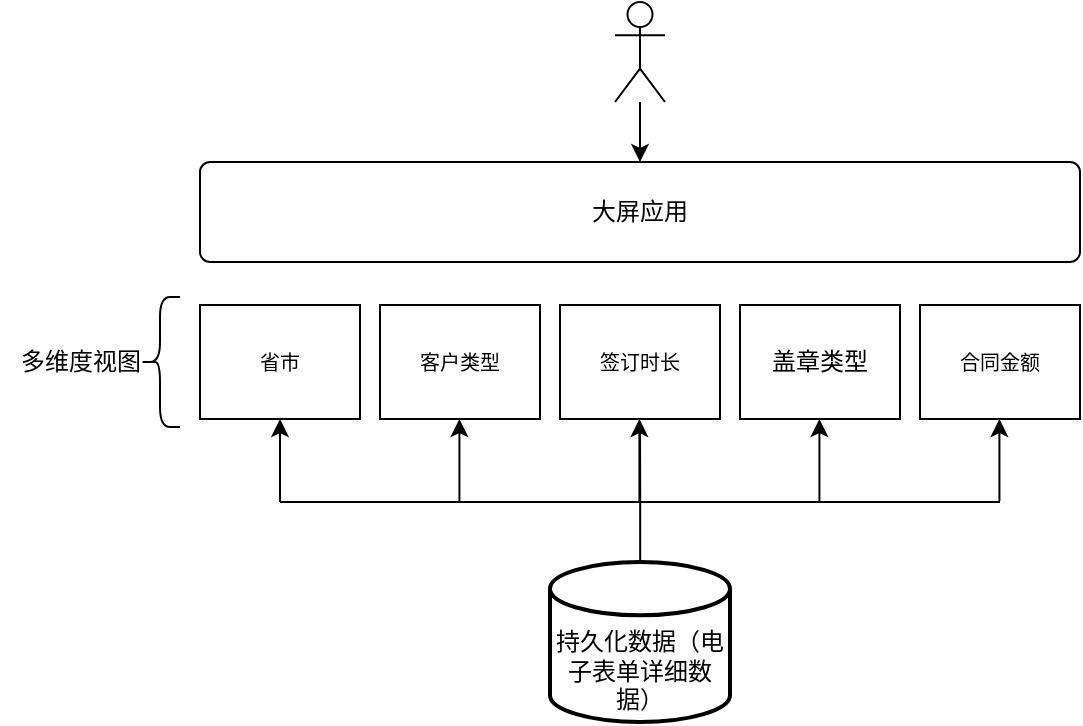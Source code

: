 <mxfile version="21.6.8" type="github">
  <diagram name="第 1 页" id="mQ3lnQ3-ki3XvPc0oN-1">
    <mxGraphModel dx="1383" dy="147" grid="1" gridSize="10" guides="1" tooltips="1" connect="1" arrows="1" fold="1" page="0" pageScale="1" pageWidth="827" pageHeight="1169" math="0" shadow="0">
      <root>
        <mxCell id="0" />
        <mxCell id="1" parent="0" />
        <mxCell id="ogM33iFTr1H0XMOo0KjC-43" value="" style="group" vertex="1" connectable="0" parent="1">
          <mxGeometry x="-370" y="580" width="540" height="360" as="geometry" />
        </mxCell>
        <mxCell id="ogM33iFTr1H0XMOo0KjC-1" value="" style="shape=umlActor;verticalLabelPosition=bottom;verticalAlign=top;html=1;outlineConnect=0;" vertex="1" parent="ogM33iFTr1H0XMOo0KjC-43">
          <mxGeometry x="307.5" width="25" height="50" as="geometry" />
        </mxCell>
        <mxCell id="ogM33iFTr1H0XMOo0KjC-3" value="&lt;br&gt;&lt;br&gt;持久化数据（电子表单详细数据）" style="strokeWidth=2;html=1;shape=mxgraph.flowchart.database;whiteSpace=wrap;" vertex="1" parent="ogM33iFTr1H0XMOo0KjC-43">
          <mxGeometry x="275" y="280" width="90" height="80" as="geometry" />
        </mxCell>
        <mxCell id="ogM33iFTr1H0XMOo0KjC-6" value="&lt;font style=&quot;font-size: 10px;&quot;&gt;省市&lt;/font&gt;" style="rounded=0;whiteSpace=wrap;html=1;" vertex="1" parent="ogM33iFTr1H0XMOo0KjC-43">
          <mxGeometry x="100" y="151.5" width="80" height="57" as="geometry" />
        </mxCell>
        <mxCell id="ogM33iFTr1H0XMOo0KjC-18" value="多维度视图" style="text;html=1;align=center;verticalAlign=middle;resizable=0;points=[];autosize=1;strokeColor=none;fillColor=none;" vertex="1" parent="ogM33iFTr1H0XMOo0KjC-43">
          <mxGeometry y="165" width="80" height="30" as="geometry" />
        </mxCell>
        <mxCell id="ogM33iFTr1H0XMOo0KjC-19" value="" style="shape=curlyBracket;whiteSpace=wrap;html=1;rounded=1;labelPosition=left;verticalLabelPosition=middle;align=right;verticalAlign=middle;" vertex="1" parent="ogM33iFTr1H0XMOo0KjC-43">
          <mxGeometry x="70" y="147.5" width="20" height="65" as="geometry" />
        </mxCell>
        <mxCell id="ogM33iFTr1H0XMOo0KjC-20" value="&lt;font style=&quot;font-size: 10px;&quot;&gt;客户类型&lt;/font&gt;" style="rounded=0;whiteSpace=wrap;html=1;" vertex="1" parent="ogM33iFTr1H0XMOo0KjC-43">
          <mxGeometry x="190" y="151.5" width="80" height="57" as="geometry" />
        </mxCell>
        <mxCell id="ogM33iFTr1H0XMOo0KjC-21" value="&lt;font style=&quot;font-size: 10px;&quot;&gt;签订时长&lt;/font&gt;" style="rounded=0;whiteSpace=wrap;html=1;" vertex="1" parent="ogM33iFTr1H0XMOo0KjC-43">
          <mxGeometry x="280" y="151.5" width="80" height="57" as="geometry" />
        </mxCell>
        <mxCell id="ogM33iFTr1H0XMOo0KjC-22" value="盖章类型" style="rounded=0;whiteSpace=wrap;html=1;" vertex="1" parent="ogM33iFTr1H0XMOo0KjC-43">
          <mxGeometry x="370" y="151.5" width="80" height="57" as="geometry" />
        </mxCell>
        <mxCell id="ogM33iFTr1H0XMOo0KjC-23" value="&lt;font style=&quot;font-size: 10px;&quot;&gt;合同金额&lt;/font&gt;" style="rounded=0;whiteSpace=wrap;html=1;" vertex="1" parent="ogM33iFTr1H0XMOo0KjC-43">
          <mxGeometry x="460" y="151.5" width="80" height="57" as="geometry" />
        </mxCell>
        <mxCell id="ogM33iFTr1H0XMOo0KjC-27" value="" style="endArrow=none;html=1;rounded=0;edgeStyle=elbowEdgeStyle;elbow=vertical;" edge="1" parent="ogM33iFTr1H0XMOo0KjC-43">
          <mxGeometry width="50" height="50" relative="1" as="geometry">
            <mxPoint x="140" y="250" as="sourcePoint" />
            <mxPoint x="500" y="250" as="targetPoint" />
          </mxGeometry>
        </mxCell>
        <mxCell id="ogM33iFTr1H0XMOo0KjC-29" value="" style="endArrow=classic;html=1;rounded=0;entryX=0.5;entryY=1;entryDx=0;entryDy=0;edgeStyle=elbowEdgeStyle;elbow=vertical;" edge="1" parent="ogM33iFTr1H0XMOo0KjC-43" target="ogM33iFTr1H0XMOo0KjC-6">
          <mxGeometry width="50" height="50" relative="1" as="geometry">
            <mxPoint x="140" y="250" as="sourcePoint" />
            <mxPoint x="165" y="220" as="targetPoint" />
          </mxGeometry>
        </mxCell>
        <mxCell id="ogM33iFTr1H0XMOo0KjC-30" value="" style="endArrow=classic;html=1;rounded=0;entryX=0.5;entryY=1;entryDx=0;entryDy=0;edgeStyle=elbowEdgeStyle;elbow=vertical;" edge="1" parent="ogM33iFTr1H0XMOo0KjC-43">
          <mxGeometry width="50" height="50" relative="1" as="geometry">
            <mxPoint x="229.71" y="249.5" as="sourcePoint" />
            <mxPoint x="229.71" y="208.5" as="targetPoint" />
          </mxGeometry>
        </mxCell>
        <mxCell id="ogM33iFTr1H0XMOo0KjC-31" value="" style="endArrow=classic;html=1;rounded=0;entryX=0.5;entryY=1;entryDx=0;entryDy=0;edgeStyle=elbowEdgeStyle;elbow=vertical;" edge="1" parent="ogM33iFTr1H0XMOo0KjC-43">
          <mxGeometry width="50" height="50" relative="1" as="geometry">
            <mxPoint x="319.71" y="249.5" as="sourcePoint" />
            <mxPoint x="319.71" y="208.5" as="targetPoint" />
          </mxGeometry>
        </mxCell>
        <mxCell id="ogM33iFTr1H0XMOo0KjC-32" value="" style="endArrow=classic;html=1;rounded=0;entryX=0.5;entryY=1;entryDx=0;entryDy=0;edgeStyle=elbowEdgeStyle;elbow=vertical;" edge="1" parent="ogM33iFTr1H0XMOo0KjC-43">
          <mxGeometry width="50" height="50" relative="1" as="geometry">
            <mxPoint x="409.71" y="249.5" as="sourcePoint" />
            <mxPoint x="409.71" y="208.5" as="targetPoint" />
          </mxGeometry>
        </mxCell>
        <mxCell id="ogM33iFTr1H0XMOo0KjC-33" value="" style="endArrow=classic;html=1;rounded=0;entryX=0.5;entryY=1;entryDx=0;entryDy=0;edgeStyle=elbowEdgeStyle;elbow=vertical;" edge="1" parent="ogM33iFTr1H0XMOo0KjC-43">
          <mxGeometry width="50" height="50" relative="1" as="geometry">
            <mxPoint x="499.71" y="249.5" as="sourcePoint" />
            <mxPoint x="499.71" y="208.5" as="targetPoint" />
          </mxGeometry>
        </mxCell>
        <mxCell id="ogM33iFTr1H0XMOo0KjC-34" value="" style="endArrow=none;html=1;rounded=0;exitX=0.501;exitY=-0.009;exitDx=0;exitDy=0;exitPerimeter=0;edgeStyle=elbowEdgeStyle;elbow=vertical;" edge="1" parent="ogM33iFTr1H0XMOo0KjC-43" source="ogM33iFTr1H0XMOo0KjC-3">
          <mxGeometry width="50" height="50" relative="1" as="geometry">
            <mxPoint x="330" y="270" as="sourcePoint" />
            <mxPoint x="320" y="210" as="targetPoint" />
          </mxGeometry>
        </mxCell>
        <mxCell id="ogM33iFTr1H0XMOo0KjC-39" value="大屏应用" style="rounded=1;arcSize=10;whiteSpace=wrap;html=1;align=center;" vertex="1" parent="ogM33iFTr1H0XMOo0KjC-43">
          <mxGeometry x="100" y="80" width="440" height="50" as="geometry" />
        </mxCell>
        <mxCell id="ogM33iFTr1H0XMOo0KjC-42" value="" style="edgeStyle=orthogonalEdgeStyle;rounded=0;orthogonalLoop=1;jettySize=auto;html=1;" edge="1" parent="ogM33iFTr1H0XMOo0KjC-43" source="ogM33iFTr1H0XMOo0KjC-1" target="ogM33iFTr1H0XMOo0KjC-39">
          <mxGeometry relative="1" as="geometry" />
        </mxCell>
      </root>
    </mxGraphModel>
  </diagram>
</mxfile>
